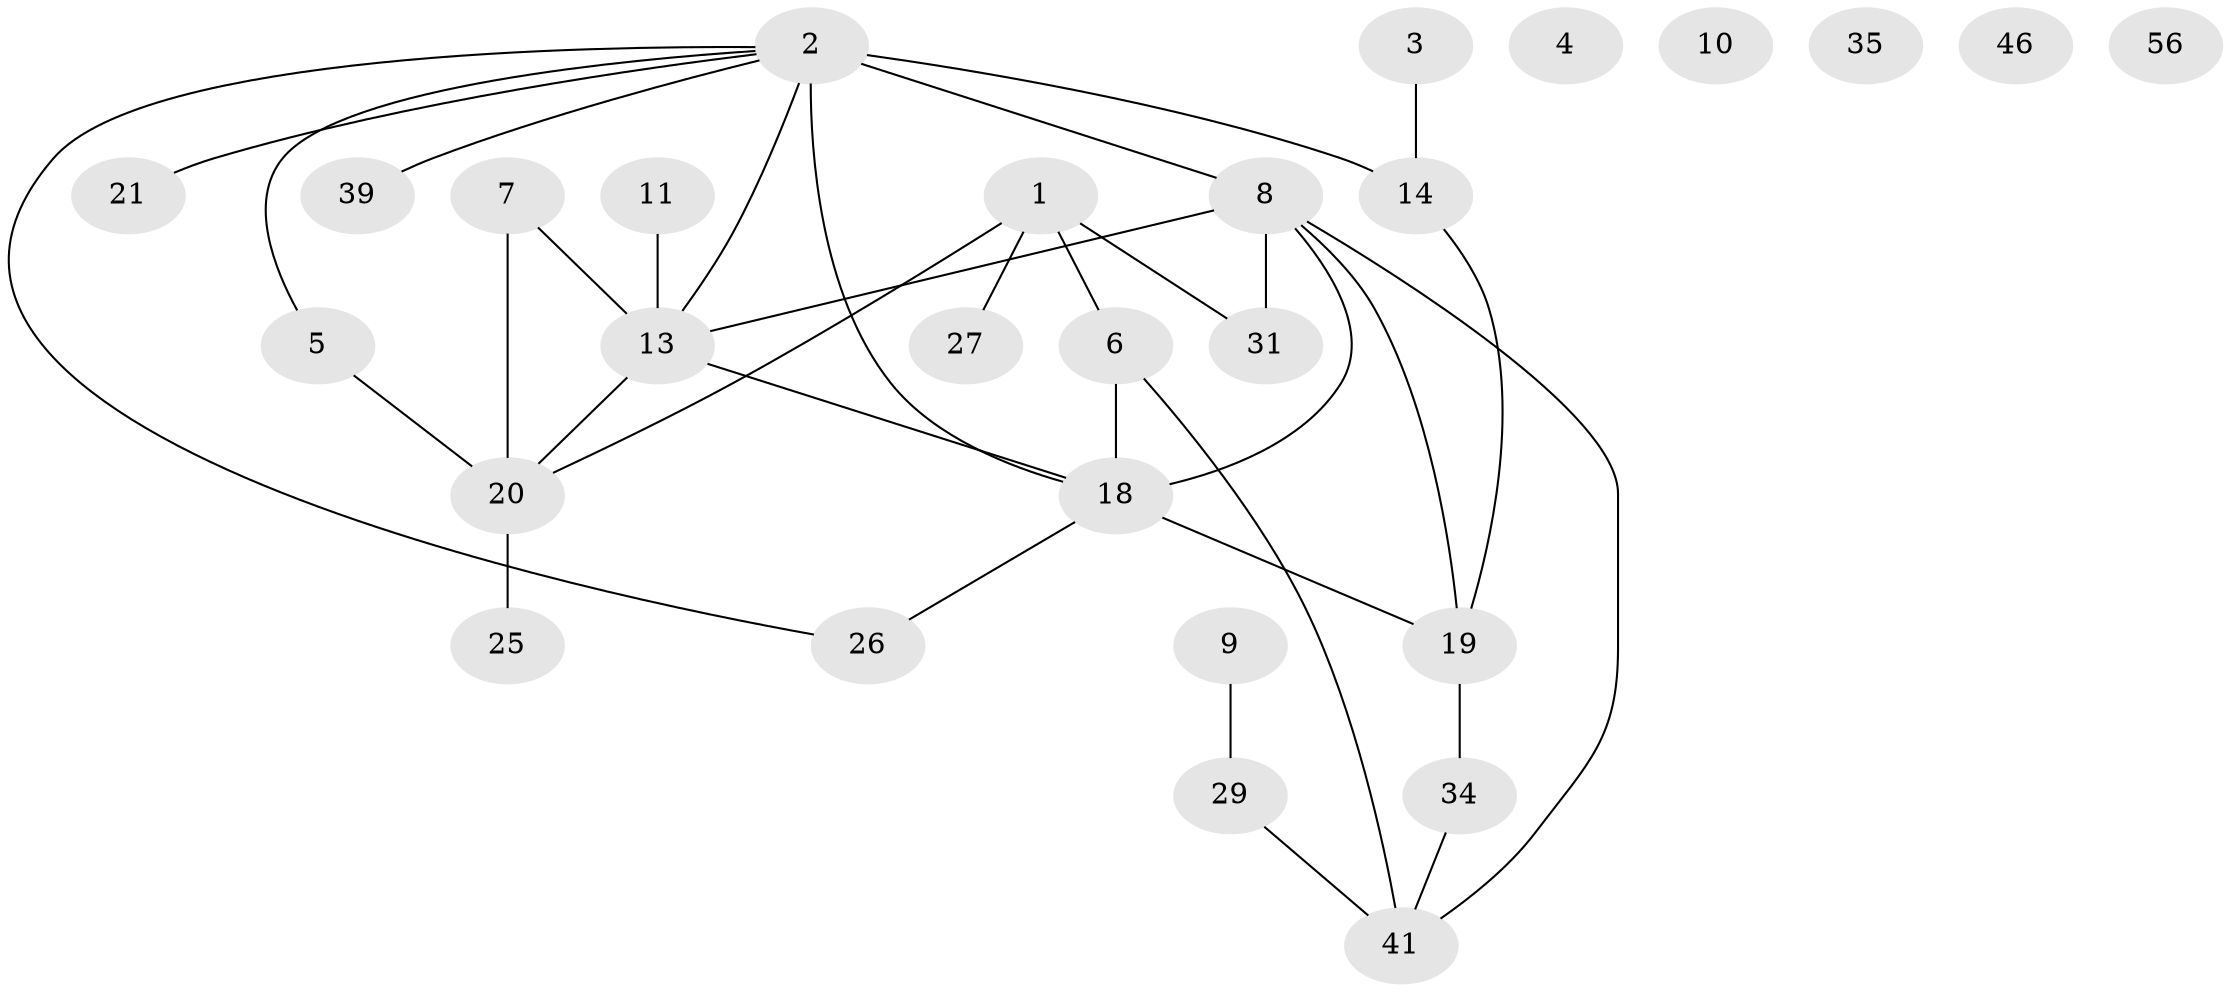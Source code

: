 // original degree distribution, {3: 0.2318840579710145, 2: 0.3188405797101449, 1: 0.2028985507246377, 0: 0.057971014492753624, 4: 0.13043478260869565, 6: 0.028985507246376812, 5: 0.028985507246376812}
// Generated by graph-tools (version 1.1) at 2025/16/03/04/25 18:16:30]
// undirected, 28 vertices, 34 edges
graph export_dot {
graph [start="1"]
  node [color=gray90,style=filled];
  1 [super="+15+22"];
  2 [super="+24+28"];
  3 [super="+32"];
  4;
  5 [super="+42"];
  6 [super="+12"];
  7 [super="+61+17"];
  8 [super="+16"];
  9 [super="+40"];
  10 [super="+43"];
  11;
  13 [super="+23+36"];
  14 [super="+45"];
  18 [super="+30+47+37"];
  19 [super="+69+64+59+54"];
  20 [super="+33+53+48"];
  21;
  25 [super="+52+57"];
  26;
  27;
  29 [super="+65+38"];
  31 [super="+50"];
  34;
  35;
  39;
  41 [super="+44+68"];
  46;
  56;
  1 -- 27;
  1 -- 20;
  1 -- 31;
  1 -- 6;
  2 -- 18 [weight=2];
  2 -- 5;
  2 -- 21;
  2 -- 39;
  2 -- 26;
  2 -- 13;
  2 -- 14 [weight=2];
  2 -- 8;
  3 -- 14;
  5 -- 20;
  6 -- 18 [weight=2];
  6 -- 41;
  7 -- 13;
  7 -- 20 [weight=2];
  8 -- 18 [weight=2];
  8 -- 41;
  8 -- 13;
  8 -- 31 [weight=3];
  8 -- 19;
  9 -- 29;
  11 -- 13;
  13 -- 20;
  13 -- 18;
  14 -- 19;
  18 -- 19;
  18 -- 26;
  19 -- 34;
  20 -- 25;
  29 -- 41;
  34 -- 41;
}
